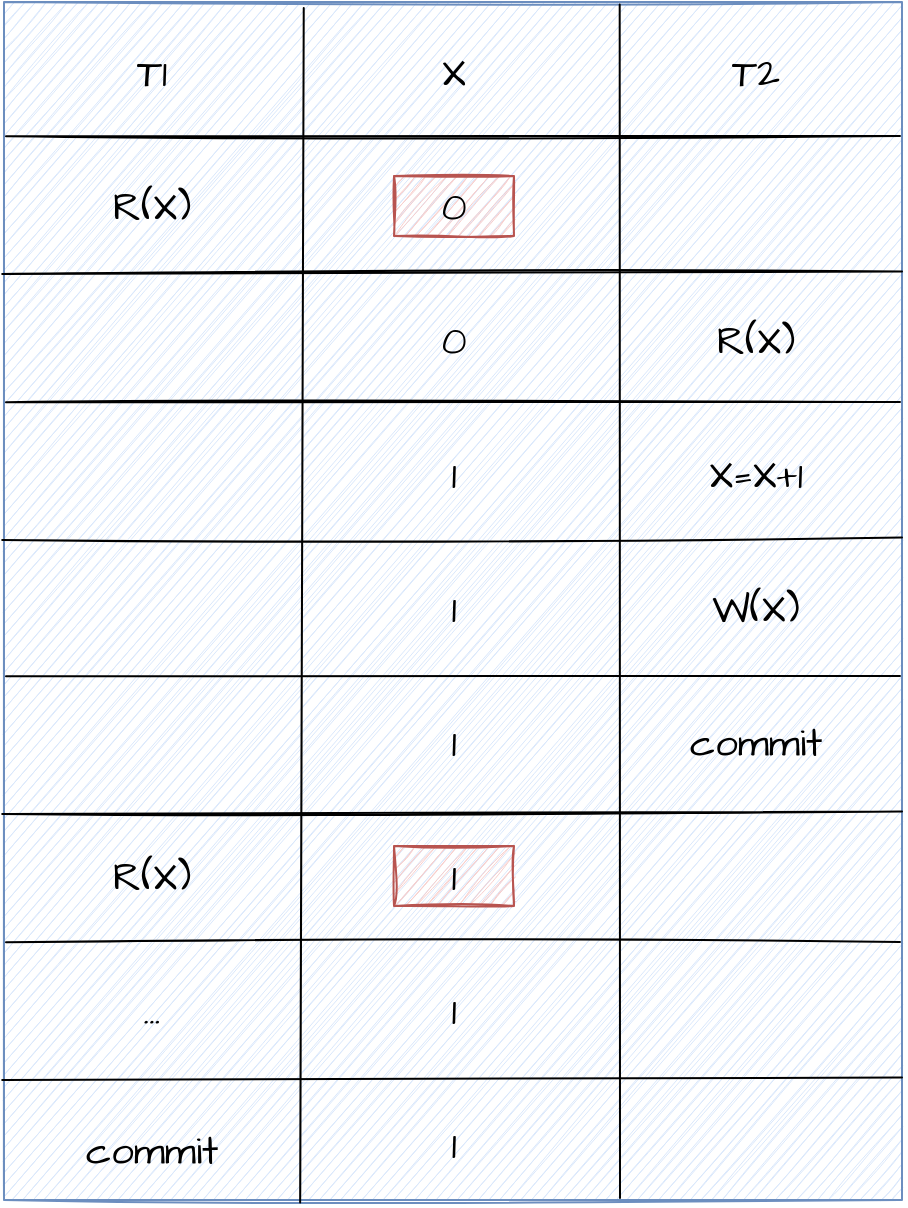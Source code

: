 <mxfile version="16.0.3" type="device"><diagram id="iR7kW6d5z7mH8W_eMVzF" name="Page-1"><mxGraphModel dx="1422" dy="745" grid="0" gridSize="10" guides="1" tooltips="1" connect="1" arrows="1" fold="1" page="1" pageScale="1" pageWidth="827" pageHeight="1169" math="0" shadow="0"><root><mxCell id="0"/><mxCell id="1" parent="0"/><mxCell id="_ClR4eeX2wCJrtb3EVim-9" value="" style="rounded=0;whiteSpace=wrap;html=1;sketch=1;fillColor=#dae8fc;strokeColor=#6c8ebf;" vertex="1" parent="1"><mxGeometry x="189" y="51" width="449" height="599" as="geometry"/></mxCell><mxCell id="_ClR4eeX2wCJrtb3EVim-10" value="" style="endArrow=none;html=1;rounded=0;sketch=1;entryX=0.385;entryY=0.005;entryDx=0;entryDy=0;entryPerimeter=0;exitX=0.381;exitY=1.002;exitDx=0;exitDy=0;exitPerimeter=0;" edge="1" parent="1"><mxGeometry width="50" height="50" relative="1" as="geometry"><mxPoint x="337.069" y="651.198" as="sourcePoint"/><mxPoint x="338.865" y="53.995" as="targetPoint"/></mxGeometry></mxCell><mxCell id="_ClR4eeX2wCJrtb3EVim-11" value="" style="endArrow=none;html=1;rounded=0;sketch=1;entryX=0.699;entryY=0.002;entryDx=0;entryDy=0;entryPerimeter=0;" edge="1" parent="1"><mxGeometry width="50" height="50" relative="1" as="geometry"><mxPoint x="497" y="649" as="sourcePoint"/><mxPoint x="496.851" y="52.198" as="targetPoint"/></mxGeometry></mxCell><mxCell id="_ClR4eeX2wCJrtb3EVim-12" value="" style="endArrow=none;html=1;rounded=0;sketch=1;exitX=0;exitY=0.112;exitDx=0;exitDy=0;exitPerimeter=0;" edge="1" parent="1"><mxGeometry width="50" height="50" relative="1" as="geometry"><mxPoint x="190" y="118.088" as="sourcePoint"/><mxPoint x="637" y="118" as="targetPoint"/></mxGeometry></mxCell><mxCell id="_ClR4eeX2wCJrtb3EVim-13" value="" style="endArrow=none;html=1;rounded=0;sketch=1;entryX=1;entryY=0.225;entryDx=0;entryDy=0;entryPerimeter=0;exitX=-0.002;exitY=0.227;exitDx=0;exitDy=0;exitPerimeter=0;" edge="1" parent="1" source="_ClR4eeX2wCJrtb3EVim-9" target="_ClR4eeX2wCJrtb3EVim-9"><mxGeometry width="50" height="50" relative="1" as="geometry"><mxPoint x="193" y="191" as="sourcePoint"/><mxPoint x="150" y="194" as="targetPoint"/></mxGeometry></mxCell><mxCell id="_ClR4eeX2wCJrtb3EVim-14" value="" style="endArrow=none;html=1;rounded=0;sketch=1;exitX=0;exitY=0.112;exitDx=0;exitDy=0;exitPerimeter=0;" edge="1" parent="1"><mxGeometry width="50" height="50" relative="1" as="geometry"><mxPoint x="190" y="251.088" as="sourcePoint"/><mxPoint x="637" y="251" as="targetPoint"/></mxGeometry></mxCell><mxCell id="_ClR4eeX2wCJrtb3EVim-15" value="" style="endArrow=none;html=1;rounded=0;sketch=1;entryX=1;entryY=0.225;entryDx=0;entryDy=0;entryPerimeter=0;exitX=-0.002;exitY=0.227;exitDx=0;exitDy=0;exitPerimeter=0;" edge="1" parent="1"><mxGeometry width="50" height="50" relative="1" as="geometry"><mxPoint x="188.102" y="319.973" as="sourcePoint"/><mxPoint x="638" y="318.775" as="targetPoint"/></mxGeometry></mxCell><mxCell id="_ClR4eeX2wCJrtb3EVim-16" value="" style="endArrow=none;html=1;rounded=0;sketch=1;exitX=0;exitY=0.112;exitDx=0;exitDy=0;exitPerimeter=0;" edge="1" parent="1"><mxGeometry width="50" height="50" relative="1" as="geometry"><mxPoint x="190" y="388.088" as="sourcePoint"/><mxPoint x="637" y="388" as="targetPoint"/></mxGeometry></mxCell><mxCell id="_ClR4eeX2wCJrtb3EVim-17" value="" style="endArrow=none;html=1;rounded=0;sketch=1;entryX=1;entryY=0.225;entryDx=0;entryDy=0;entryPerimeter=0;exitX=-0.002;exitY=0.227;exitDx=0;exitDy=0;exitPerimeter=0;" edge="1" parent="1"><mxGeometry width="50" height="50" relative="1" as="geometry"><mxPoint x="188.102" y="456.973" as="sourcePoint"/><mxPoint x="638" y="455.775" as="targetPoint"/></mxGeometry></mxCell><mxCell id="_ClR4eeX2wCJrtb3EVim-18" value="" style="endArrow=none;html=1;rounded=0;sketch=1;exitX=0;exitY=0.112;exitDx=0;exitDy=0;exitPerimeter=0;" edge="1" parent="1"><mxGeometry width="50" height="50" relative="1" as="geometry"><mxPoint x="190" y="521.088" as="sourcePoint"/><mxPoint x="637" y="521" as="targetPoint"/></mxGeometry></mxCell><mxCell id="_ClR4eeX2wCJrtb3EVim-19" value="" style="endArrow=none;html=1;rounded=0;sketch=1;entryX=1;entryY=0.225;entryDx=0;entryDy=0;entryPerimeter=0;exitX=-0.002;exitY=0.227;exitDx=0;exitDy=0;exitPerimeter=0;" edge="1" parent="1"><mxGeometry width="50" height="50" relative="1" as="geometry"><mxPoint x="188.102" y="589.973" as="sourcePoint"/><mxPoint x="638" y="588.775" as="targetPoint"/></mxGeometry></mxCell><mxCell id="_ClR4eeX2wCJrtb3EVim-20" value="T1" style="text;html=1;strokeColor=none;fillColor=none;align=center;verticalAlign=middle;whiteSpace=wrap;rounded=0;sketch=1;fontSize=20;fontFamily=Architects Daughter;fontSource=https%3A%2F%2Ffonts.googleapis.com%2Fcss%3Ffamily%3DArchitects%2BDaughter;" vertex="1" parent="1"><mxGeometry x="233" y="71" width="60" height="30" as="geometry"/></mxCell><mxCell id="_ClR4eeX2wCJrtb3EVim-21" value="X" style="text;html=1;strokeColor=none;fillColor=none;align=center;verticalAlign=middle;whiteSpace=wrap;rounded=0;sketch=1;fontSize=20;fontFamily=Architects Daughter;fontSource=https%3A%2F%2Ffonts.googleapis.com%2Fcss%3Ffamily%3DArchitects%2BDaughter;" vertex="1" parent="1"><mxGeometry x="384" y="71" width="60" height="30" as="geometry"/></mxCell><mxCell id="_ClR4eeX2wCJrtb3EVim-22" value="T2" style="text;html=1;strokeColor=none;fillColor=none;align=center;verticalAlign=middle;whiteSpace=wrap;rounded=0;sketch=1;fontSize=20;fontFamily=Architects Daughter;fontSource=https%3A%2F%2Ffonts.googleapis.com%2Fcss%3Ffamily%3DArchitects%2BDaughter;" vertex="1" parent="1"><mxGeometry x="535" y="71" width="60" height="30" as="geometry"/></mxCell><mxCell id="_ClR4eeX2wCJrtb3EVim-23" value="R(X)" style="text;html=1;strokeColor=none;fillColor=none;align=center;verticalAlign=middle;whiteSpace=wrap;rounded=0;sketch=1;fontSize=20;fontFamily=Architects Daughter;fontSource=https%3A%2F%2Ffonts.googleapis.com%2Fcss%3Ffamily%3DArchitects%2BDaughter;" vertex="1" parent="1"><mxGeometry x="233" y="138" width="60" height="30" as="geometry"/></mxCell><mxCell id="_ClR4eeX2wCJrtb3EVim-24" value="R(X)" style="text;html=1;strokeColor=none;fillColor=none;align=center;verticalAlign=middle;whiteSpace=wrap;rounded=0;sketch=1;fontSize=20;fontFamily=Architects Daughter;fontSource=https%3A%2F%2Ffonts.googleapis.com%2Fcss%3Ffamily%3DArchitects%2BDaughter;" vertex="1" parent="1"><mxGeometry x="535" y="205" width="60" height="30" as="geometry"/></mxCell><mxCell id="_ClR4eeX2wCJrtb3EVim-25" value="0" style="text;html=1;align=center;verticalAlign=middle;whiteSpace=wrap;rounded=0;sketch=1;fontSize=20;fontFamily=Architects Daughter;fontSource=https%3A%2F%2Ffonts.googleapis.com%2Fcss%3Ffamily%3DArchitects%2BDaughter;fillColor=#f8cecc;strokeColor=#b85450;" vertex="1" parent="1"><mxGeometry x="384" y="138" width="60" height="30" as="geometry"/></mxCell><mxCell id="_ClR4eeX2wCJrtb3EVim-26" value="0" style="text;html=1;strokeColor=none;fillColor=none;align=center;verticalAlign=middle;whiteSpace=wrap;rounded=0;sketch=1;fontSize=20;fontFamily=Architects Daughter;fontSource=https%3A%2F%2Ffonts.googleapis.com%2Fcss%3Ffamily%3DArchitects%2BDaughter;" vertex="1" parent="1"><mxGeometry x="384" y="205" width="60" height="30" as="geometry"/></mxCell><mxCell id="_ClR4eeX2wCJrtb3EVim-27" value="1" style="text;html=1;align=center;verticalAlign=middle;whiteSpace=wrap;rounded=0;sketch=1;fontSize=20;fontFamily=Architects Daughter;fontSource=https%3A%2F%2Ffonts.googleapis.com%2Fcss%3Ffamily%3DArchitects%2BDaughter;" vertex="1" parent="1"><mxGeometry x="384" y="272" width="60" height="30" as="geometry"/></mxCell><mxCell id="_ClR4eeX2wCJrtb3EVim-28" value="1" style="text;html=1;align=center;verticalAlign=middle;whiteSpace=wrap;rounded=0;sketch=1;fontSize=20;fontFamily=Architects Daughter;fontSource=https%3A%2F%2Ffonts.googleapis.com%2Fcss%3Ffamily%3DArchitects%2BDaughter;" vertex="1" parent="1"><mxGeometry x="384" y="339" width="60" height="30" as="geometry"/></mxCell><mxCell id="_ClR4eeX2wCJrtb3EVim-29" value="1" style="text;html=1;align=center;verticalAlign=middle;whiteSpace=wrap;rounded=0;sketch=1;fontSize=20;fontFamily=Architects Daughter;fontSource=https%3A%2F%2Ffonts.googleapis.com%2Fcss%3Ffamily%3DArchitects%2BDaughter;" vertex="1" parent="1"><mxGeometry x="384" y="406" width="60" height="30" as="geometry"/></mxCell><mxCell id="_ClR4eeX2wCJrtb3EVim-30" value="1" style="text;html=1;strokeColor=#b85450;fillColor=#f8cecc;align=center;verticalAlign=middle;whiteSpace=wrap;rounded=0;sketch=1;fontSize=20;fontFamily=Architects Daughter;fontSource=https%3A%2F%2Ffonts.googleapis.com%2Fcss%3Ffamily%3DArchitects%2BDaughter;" vertex="1" parent="1"><mxGeometry x="384" y="473" width="60" height="30" as="geometry"/></mxCell><mxCell id="_ClR4eeX2wCJrtb3EVim-31" value="1" style="text;html=1;align=center;verticalAlign=middle;whiteSpace=wrap;rounded=0;sketch=1;fontSize=20;fontFamily=Architects Daughter;fontSource=https%3A%2F%2Ffonts.googleapis.com%2Fcss%3Ffamily%3DArchitects%2BDaughter;" vertex="1" parent="1"><mxGeometry x="384" y="540" width="60" height="30" as="geometry"/></mxCell><mxCell id="_ClR4eeX2wCJrtb3EVim-32" value="1" style="text;html=1;align=center;verticalAlign=middle;whiteSpace=wrap;rounded=0;sketch=1;fontSize=20;fontFamily=Architects Daughter;fontSource=https%3A%2F%2Ffonts.googleapis.com%2Fcss%3Ffamily%3DArchitects%2BDaughter;" vertex="1" parent="1"><mxGeometry x="384" y="607" width="60" height="30" as="geometry"/></mxCell><mxCell id="_ClR4eeX2wCJrtb3EVim-33" value="X=X+1" style="text;html=1;strokeColor=none;fillColor=none;align=center;verticalAlign=middle;whiteSpace=wrap;rounded=0;sketch=1;fontSize=20;fontFamily=Architects Daughter;fontSource=https%3A%2F%2Ffonts.googleapis.com%2Fcss%3Ffamily%3DArchitects%2BDaughter;" vertex="1" parent="1"><mxGeometry x="535" y="272" width="60" height="30" as="geometry"/></mxCell><mxCell id="_ClR4eeX2wCJrtb3EVim-34" value="W(X)" style="text;html=1;strokeColor=none;fillColor=none;align=center;verticalAlign=middle;whiteSpace=wrap;rounded=0;sketch=1;fontSize=20;fontFamily=Architects Daughter;fontSource=https%3A%2F%2Ffonts.googleapis.com%2Fcss%3Ffamily%3DArchitects%2BDaughter;" vertex="1" parent="1"><mxGeometry x="535" y="339" width="60" height="30" as="geometry"/></mxCell><mxCell id="_ClR4eeX2wCJrtb3EVim-35" value="commit" style="text;html=1;strokeColor=none;fillColor=none;align=center;verticalAlign=middle;whiteSpace=wrap;rounded=0;sketch=1;fontSize=20;fontFamily=Architects Daughter;fontSource=https%3A%2F%2Ffonts.googleapis.com%2Fcss%3Ffamily%3DArchitects%2BDaughter;" vertex="1" parent="1"><mxGeometry x="535" y="406" width="60" height="30" as="geometry"/></mxCell><mxCell id="_ClR4eeX2wCJrtb3EVim-36" value="R(X)" style="text;html=1;strokeColor=none;fillColor=none;align=center;verticalAlign=middle;whiteSpace=wrap;rounded=0;sketch=1;fontSize=20;fontFamily=Architects Daughter;fontSource=https%3A%2F%2Ffonts.googleapis.com%2Fcss%3Ffamily%3DArchitects%2BDaughter;" vertex="1" parent="1"><mxGeometry x="233" y="473" width="60" height="30" as="geometry"/></mxCell><mxCell id="_ClR4eeX2wCJrtb3EVim-37" value="..." style="text;html=1;strokeColor=none;fillColor=none;align=center;verticalAlign=middle;whiteSpace=wrap;rounded=0;sketch=1;fontSize=20;fontFamily=Architects Daughter;fontSource=https%3A%2F%2Ffonts.googleapis.com%2Fcss%3Ffamily%3DArchitects%2BDaughter;" vertex="1" parent="1"><mxGeometry x="233" y="540" width="60" height="30" as="geometry"/></mxCell><mxCell id="_ClR4eeX2wCJrtb3EVim-38" value="commit" style="text;html=1;strokeColor=none;fillColor=none;align=center;verticalAlign=middle;whiteSpace=wrap;rounded=0;sketch=1;fontSize=20;fontFamily=Architects Daughter;fontSource=https%3A%2F%2Ffonts.googleapis.com%2Fcss%3Ffamily%3DArchitects%2BDaughter;" vertex="1" parent="1"><mxGeometry x="233" y="610" width="60" height="30" as="geometry"/></mxCell></root></mxGraphModel></diagram></mxfile>
